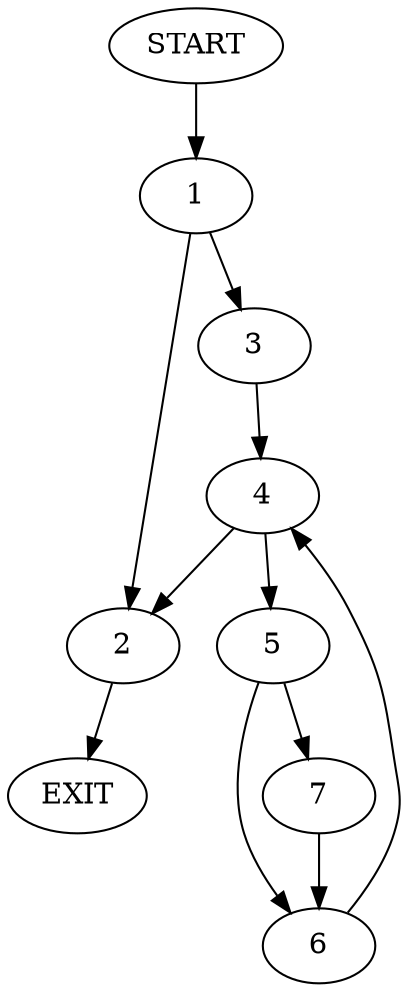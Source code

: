 digraph {
0 [label="START"]
8 [label="EXIT"]
0 -> 1
1 -> 2
1 -> 3
2 -> 8
3 -> 4
4 -> 5
4 -> 2
5 -> 6
5 -> 7
7 -> 6
6 -> 4
}
